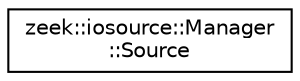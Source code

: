digraph "Graphical Class Hierarchy"
{
 // LATEX_PDF_SIZE
  edge [fontname="Helvetica",fontsize="10",labelfontname="Helvetica",labelfontsize="10"];
  node [fontname="Helvetica",fontsize="10",shape=record];
  rankdir="LR";
  Node0 [label="zeek::iosource::Manager\l::Source",height=0.2,width=0.4,color="black", fillcolor="white", style="filled",URL="$d5/dd9/classzeek_1_1iosource_1_1Manager.html#da/d87/structzeek_1_1iosource_1_1Manager_1_1Source",tooltip=" "];
}
